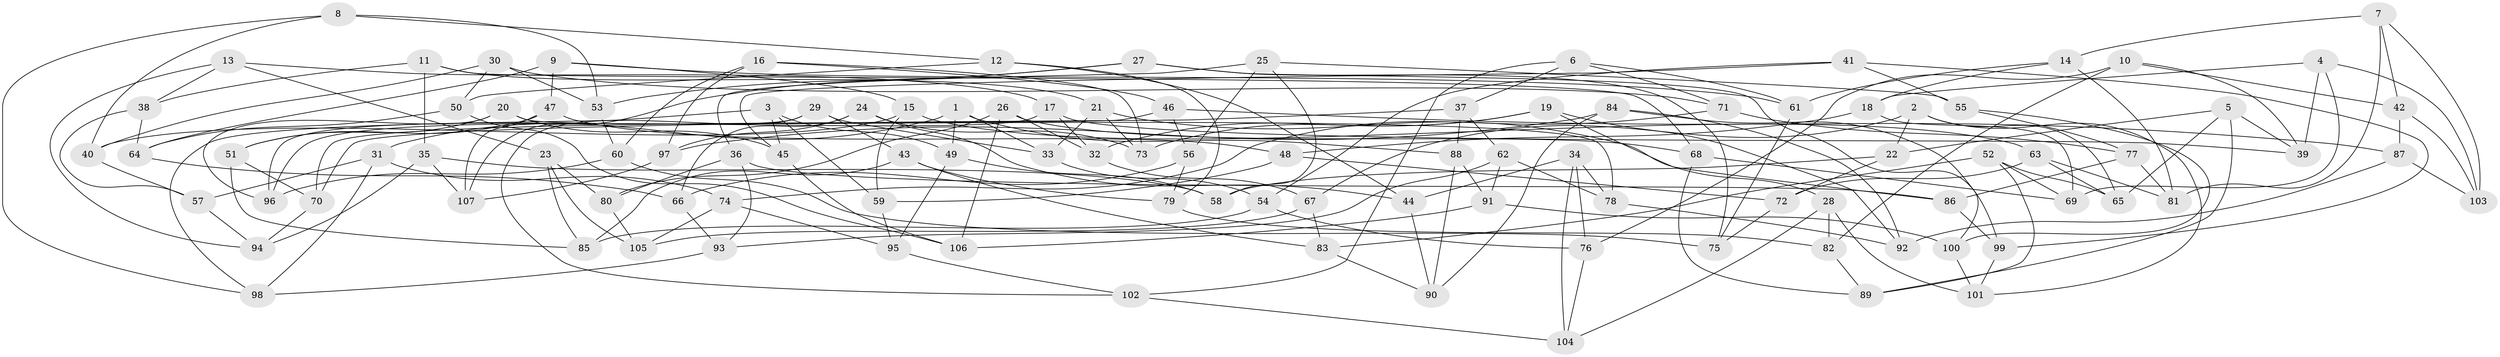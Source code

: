 // Generated by graph-tools (version 1.1) at 2025/02/03/09/25 03:02:58]
// undirected, 107 vertices, 214 edges
graph export_dot {
graph [start="1"]
  node [color=gray90,style=filled];
  1;
  2;
  3;
  4;
  5;
  6;
  7;
  8;
  9;
  10;
  11;
  12;
  13;
  14;
  15;
  16;
  17;
  18;
  19;
  20;
  21;
  22;
  23;
  24;
  25;
  26;
  27;
  28;
  29;
  30;
  31;
  32;
  33;
  34;
  35;
  36;
  37;
  38;
  39;
  40;
  41;
  42;
  43;
  44;
  45;
  46;
  47;
  48;
  49;
  50;
  51;
  52;
  53;
  54;
  55;
  56;
  57;
  58;
  59;
  60;
  61;
  62;
  63;
  64;
  65;
  66;
  67;
  68;
  69;
  70;
  71;
  72;
  73;
  74;
  75;
  76;
  77;
  78;
  79;
  80;
  81;
  82;
  83;
  84;
  85;
  86;
  87;
  88;
  89;
  90;
  91;
  92;
  93;
  94;
  95;
  96;
  97;
  98;
  99;
  100;
  101;
  102;
  103;
  104;
  105;
  106;
  107;
  1 -- 33;
  1 -- 88;
  1 -- 31;
  1 -- 49;
  2 -- 101;
  2 -- 65;
  2 -- 22;
  2 -- 67;
  3 -- 45;
  3 -- 98;
  3 -- 59;
  3 -- 49;
  4 -- 18;
  4 -- 69;
  4 -- 39;
  4 -- 103;
  5 -- 89;
  5 -- 22;
  5 -- 65;
  5 -- 39;
  6 -- 71;
  6 -- 37;
  6 -- 61;
  6 -- 102;
  7 -- 42;
  7 -- 14;
  7 -- 81;
  7 -- 103;
  8 -- 53;
  8 -- 12;
  8 -- 40;
  8 -- 98;
  9 -- 47;
  9 -- 64;
  9 -- 15;
  9 -- 61;
  10 -- 42;
  10 -- 82;
  10 -- 39;
  10 -- 76;
  11 -- 21;
  11 -- 38;
  11 -- 35;
  11 -- 68;
  12 -- 44;
  12 -- 79;
  12 -- 50;
  13 -- 38;
  13 -- 23;
  13 -- 17;
  13 -- 94;
  14 -- 61;
  14 -- 18;
  14 -- 81;
  15 -- 63;
  15 -- 40;
  15 -- 59;
  16 -- 73;
  16 -- 97;
  16 -- 46;
  16 -- 60;
  17 -- 96;
  17 -- 39;
  17 -- 32;
  18 -- 69;
  18 -- 48;
  19 -- 92;
  19 -- 28;
  19 -- 73;
  19 -- 32;
  20 -- 51;
  20 -- 45;
  20 -- 78;
  20 -- 96;
  21 -- 73;
  21 -- 33;
  21 -- 86;
  22 -- 72;
  22 -- 58;
  23 -- 85;
  23 -- 80;
  23 -- 105;
  24 -- 97;
  24 -- 66;
  24 -- 73;
  24 -- 44;
  25 -- 56;
  25 -- 36;
  25 -- 58;
  25 -- 55;
  26 -- 32;
  26 -- 68;
  26 -- 106;
  26 -- 80;
  27 -- 107;
  27 -- 53;
  27 -- 100;
  27 -- 75;
  28 -- 104;
  28 -- 101;
  28 -- 82;
  29 -- 43;
  29 -- 33;
  29 -- 102;
  29 -- 96;
  30 -- 71;
  30 -- 53;
  30 -- 40;
  30 -- 50;
  31 -- 98;
  31 -- 74;
  31 -- 57;
  32 -- 67;
  33 -- 54;
  34 -- 78;
  34 -- 76;
  34 -- 44;
  34 -- 104;
  35 -- 107;
  35 -- 58;
  35 -- 94;
  36 -- 80;
  36 -- 86;
  36 -- 93;
  37 -- 88;
  37 -- 70;
  37 -- 62;
  38 -- 64;
  38 -- 57;
  40 -- 57;
  41 -- 99;
  41 -- 55;
  41 -- 54;
  41 -- 45;
  42 -- 103;
  42 -- 87;
  43 -- 79;
  43 -- 85;
  43 -- 83;
  44 -- 90;
  45 -- 106;
  46 -- 87;
  46 -- 56;
  46 -- 70;
  47 -- 107;
  47 -- 51;
  47 -- 48;
  48 -- 72;
  48 -- 59;
  49 -- 95;
  49 -- 58;
  50 -- 64;
  50 -- 106;
  51 -- 70;
  51 -- 85;
  52 -- 83;
  52 -- 89;
  52 -- 69;
  52 -- 65;
  53 -- 60;
  54 -- 76;
  54 -- 85;
  55 -- 77;
  55 -- 100;
  56 -- 66;
  56 -- 79;
  57 -- 94;
  59 -- 95;
  60 -- 96;
  60 -- 75;
  61 -- 75;
  62 -- 78;
  62 -- 93;
  62 -- 91;
  63 -- 65;
  63 -- 81;
  63 -- 72;
  64 -- 66;
  66 -- 93;
  67 -- 83;
  67 -- 105;
  68 -- 69;
  68 -- 89;
  70 -- 94;
  71 -- 77;
  71 -- 74;
  72 -- 75;
  74 -- 95;
  74 -- 105;
  76 -- 104;
  77 -- 81;
  77 -- 86;
  78 -- 92;
  79 -- 82;
  80 -- 105;
  82 -- 89;
  83 -- 90;
  84 -- 97;
  84 -- 99;
  84 -- 90;
  84 -- 92;
  86 -- 99;
  87 -- 92;
  87 -- 103;
  88 -- 91;
  88 -- 90;
  91 -- 106;
  91 -- 100;
  93 -- 98;
  95 -- 102;
  97 -- 107;
  99 -- 101;
  100 -- 101;
  102 -- 104;
}
